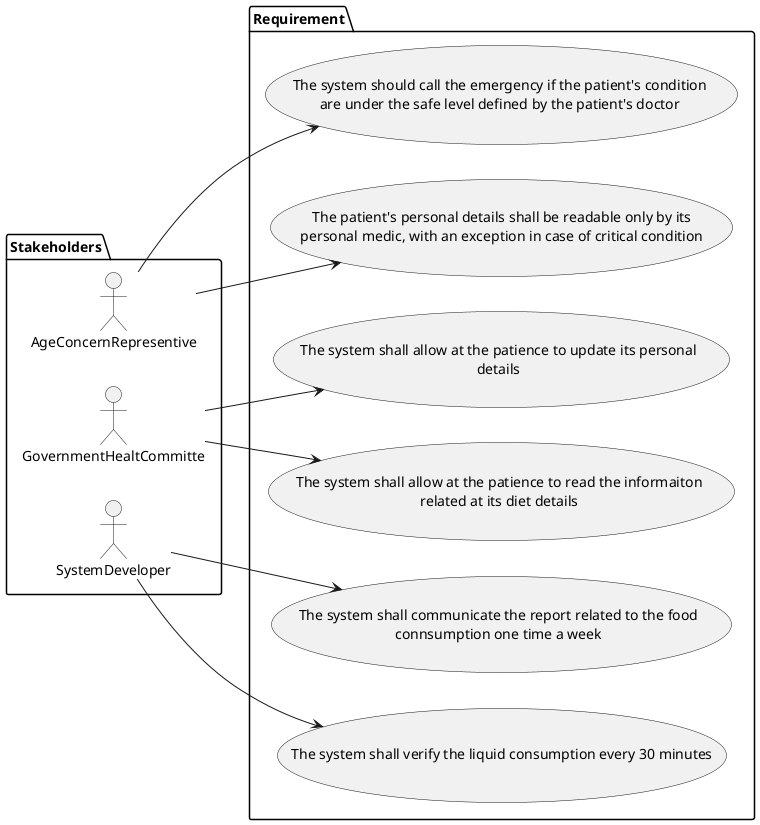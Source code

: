 
@startuml
left to right direction
package Stakeholders {
actor AgeConcernRepresentive as ac
actor GovernmentHealtCommitte as ghc
actor SystemDeveloper as sd
}
package Requirement {
usecase REQ1 as "The system should call the emergency if the patient's condition
are under the safe level defined by the patient's doctor"
usecase REQ2 as "The patient's personal details shall be readable only by its
personal medic, with an exception in case of critical condition"
usecase REQ3 as "The system shall allow at the patience to update its personal
details"
usecase REQ4 as "The system shall allow at the patience to read the informaiton
related at its diet details"
usecase REQ5 as "The system shall communicate the report related to the food
connsumption one time a week"
usecase REQ6 as "The system shall verify the liquid consumption every 30 minutes"
}

ac --> REQ1
ac --> REQ2
ghc --> REQ3
ghc --> REQ4
sd --> REQ5
sd --> REQ6
@enduml

